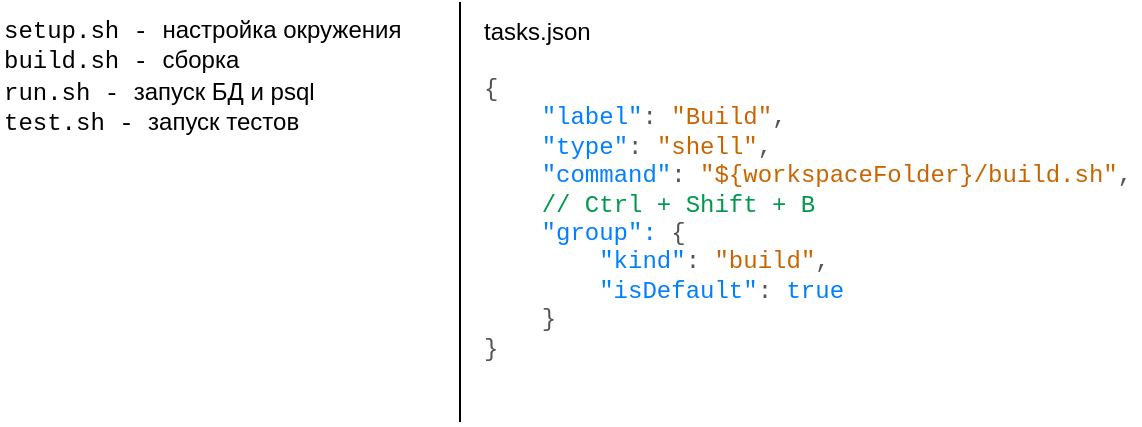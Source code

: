 <mxfile version="24.7.5">
  <diagram name="Страница — 1" id="-7iinr9FQo9lgZhA_vXO">
    <mxGraphModel dx="697" dy="696" grid="1" gridSize="10" guides="1" tooltips="1" connect="1" arrows="1" fold="1" page="1" pageScale="1" pageWidth="827" pageHeight="1169" math="0" shadow="0">
      <root>
        <mxCell id="0" />
        <mxCell id="1" parent="0" />
        <mxCell id="To64jtl__Oc4jpR3MfXC-2" value="&lt;font color=&quot;#545454&quot;&gt;{&lt;/font&gt;&lt;div&gt;&amp;nbsp; &amp;nbsp; &lt;font color=&quot;#007fff&quot;&gt;&quot;label&quot;&lt;/font&gt;&lt;font color=&quot;#545454&quot;&gt;:&lt;/font&gt; &lt;font color=&quot;#c96500&quot;&gt;&quot;Build&quot;&lt;/font&gt;&lt;font color=&quot;#545454&quot;&gt;,&lt;/font&gt;&lt;/div&gt;&lt;div&gt;&amp;nbsp; &amp;nbsp; &lt;font color=&quot;#007fff&quot;&gt;&quot;type&quot;&lt;/font&gt;&lt;font color=&quot;#545454&quot;&gt;:&lt;/font&gt; &lt;font color=&quot;#c96500&quot;&gt;&quot;shell&quot;&lt;/font&gt;&lt;font color=&quot;#545454&quot;&gt;,&lt;/font&gt;&lt;/div&gt;&lt;div&gt;&amp;nbsp; &amp;nbsp; &lt;font color=&quot;#007fff&quot;&gt;&quot;command&quot;&lt;/font&gt;&lt;font color=&quot;#545454&quot;&gt;:&lt;/font&gt; &lt;font color=&quot;#c96500&quot;&gt;&quot;${workspaceFolder}/build.sh&quot;&lt;/font&gt;&lt;font color=&quot;#545454&quot;&gt;,&lt;/font&gt;&lt;/div&gt;&lt;div&gt;&amp;nbsp; &amp;nbsp; &lt;font color=&quot;#00994d&quot;&gt;// Ctrl + Shift + B&lt;/font&gt;&lt;/div&gt;&lt;div&gt;&lt;font color=&quot;#007fff&quot;&gt;&amp;nbsp; &amp;nbsp; &quot;group&quot;: &lt;/font&gt;&lt;font color=&quot;#545454&quot;&gt;{&lt;/font&gt;&lt;/div&gt;&lt;div&gt;&lt;font color=&quot;#007fff&quot;&gt;&amp;nbsp; &amp;nbsp; &amp;nbsp; &amp;nbsp; &quot;kind&quot;&lt;/font&gt;&lt;font color=&quot;#545454&quot;&gt;:&lt;/font&gt;&lt;font color=&quot;#007fff&quot;&gt; &lt;/font&gt;&lt;font color=&quot;#c96500&quot;&gt;&quot;build&quot;&lt;/font&gt;&lt;font color=&quot;#545454&quot;&gt;,&lt;/font&gt;&lt;/div&gt;&lt;div&gt;&lt;font color=&quot;#007fff&quot;&gt;&amp;nbsp; &amp;nbsp; &amp;nbsp; &amp;nbsp; &quot;isDefault&quot;&lt;/font&gt;&lt;font color=&quot;#545454&quot;&gt;:&lt;/font&gt;&lt;font color=&quot;#007fff&quot;&gt; true&lt;/font&gt;&lt;/div&gt;&lt;div&gt;&lt;font color=&quot;#007fff&quot;&gt;&amp;nbsp; &amp;nbsp; &lt;/font&gt;&lt;font color=&quot;#545454&quot;&gt;}&lt;/font&gt;&lt;br&gt;&lt;div&gt;&lt;div&gt;&lt;font color=&quot;#545454&quot;&gt;}&lt;/font&gt;&lt;/div&gt;&lt;/div&gt;&lt;/div&gt;" style="text;html=1;align=left;verticalAlign=top;whiteSpace=wrap;rounded=0;fontFamily=Courier New;" parent="1" vertex="1">
          <mxGeometry x="360" y="290" width="330" height="180" as="geometry" />
        </mxCell>
        <mxCell id="To64jtl__Oc4jpR3MfXC-5" value="tasks.json" style="text;html=1;align=left;verticalAlign=middle;whiteSpace=wrap;rounded=0;" parent="1" vertex="1">
          <mxGeometry x="360" y="260" width="70" height="30" as="geometry" />
        </mxCell>
        <mxCell id="To64jtl__Oc4jpR3MfXC-6" value="" style="endArrow=none;html=1;rounded=0;" parent="1" edge="1">
          <mxGeometry width="50" height="50" relative="1" as="geometry">
            <mxPoint x="350" y="470" as="sourcePoint" />
            <mxPoint x="350" y="260" as="targetPoint" />
          </mxGeometry>
        </mxCell>
        <mxCell id="W0IxdtLmUjodAu66150V-1" value="setup.sh - &lt;font face=&quot;Helvetica&quot;&gt;настройка окружения&lt;/font&gt;&lt;div&gt;build.sh - &lt;font face=&quot;Helvetica&quot;&gt;сборка&lt;/font&gt;&lt;/div&gt;&lt;div&gt;run.sh - &lt;font face=&quot;Helvetica&quot;&gt;запуск БД и psql&lt;/font&gt;&lt;/div&gt;&lt;div&gt;test.sh - &lt;font face=&quot;Helvetica&quot;&gt;запуск тестов&lt;/font&gt;&lt;/div&gt;" style="text;html=1;align=left;verticalAlign=top;whiteSpace=wrap;rounded=0;fontFamily=Courier New;" vertex="1" parent="1">
          <mxGeometry x="120" y="260" width="230" height="130" as="geometry" />
        </mxCell>
      </root>
    </mxGraphModel>
  </diagram>
</mxfile>
